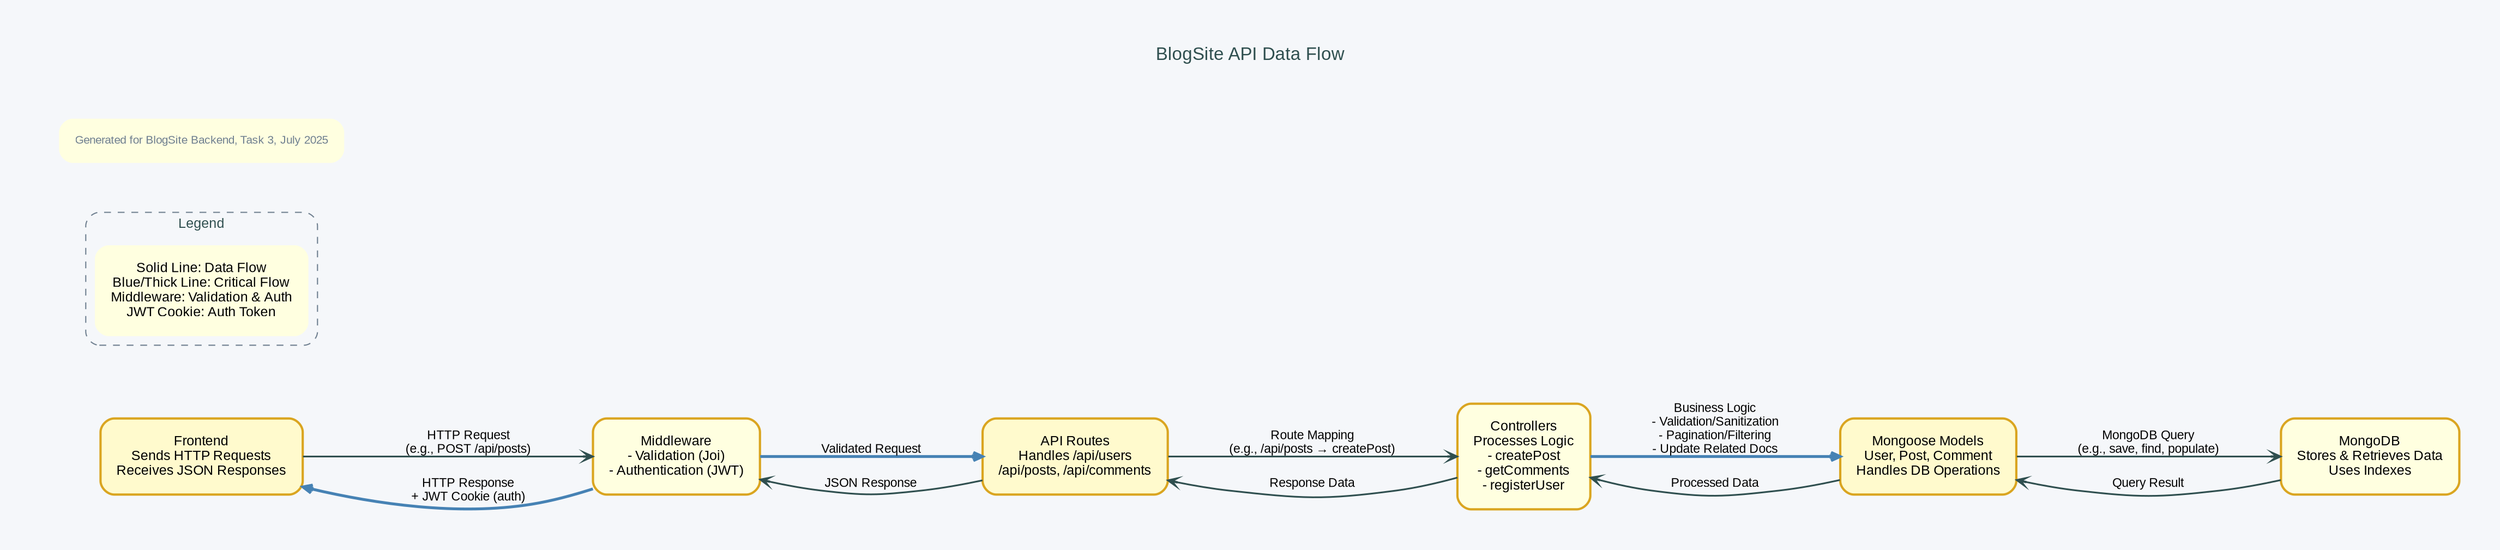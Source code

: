 digraph BlogSite_DataFlow {
  rankdir=LR;
  graph [bgcolor="#F5F7FA", splines=spline, pad=0.5, nodesep=1.0, ranksep=1.5];
  node [shape=box, style="filled,rounded", fillcolor="#FFFFE0", color="#DAA520", penwidth=2, fontname="Arial", fontsize=12, margin=0.2];
  edge [color="#2F4F4F", fontname="Arial", fontsize=11, arrowsize=0.8, penwidth=1.5, splines=spline];

  // Title
  labelloc="t";
  label="BlogSite API Data Flow";
  fontsize=16;
  fontname="Arial";
  fontcolor="#2F4F4F";

  // Components
  Frontend [label="Frontend\nSends HTTP Requests\nReceives JSON Responses", fillcolor="#FFFACD"];
  Middleware [label="Middleware\n- Validation (Joi)\n- Authentication (JWT)", fillcolor="#FFFFE0"];
  API_Routes [label="API Routes\nHandles /api/users\n/api/posts, /api/comments", fillcolor="#FFFACD"];
  Controllers [label="Controllers\nProcesses Logic\n- createPost\n- getComments\n- registerUser", fillcolor="#FFFFE0"];
  Models [label="Mongoose Models\nUser, Post, Comment\nHandles DB Operations", fillcolor="#FFFACD"];
  MongoDB [label="MongoDB\nStores & Retrieves Data\nUses Indexes", fillcolor="#FFFFE0"];

  // Data Flow
  Frontend -> Middleware [label="HTTP Request\n(e.g., POST /api/posts)", style=solid, color="#2F4F4F", arrowhead=vee];
  Middleware -> API_Routes [label="Validated Request", style=solid, color="#4682B4", penwidth=2.5, arrowhead=vee];
  API_Routes -> Controllers [label="Route Mapping\n(e.g., /api/posts → createPost)", style=solid, color="#2F4F4F", arrowhead=vee];
  Controllers -> Models [label="Business Logic\n- Validation/Sanitization\n- Pagination/Filtering\n- Update Related Docs", style=solid, color="#4682B4", penwidth=2.5, arrowhead=vee];
  Models -> MongoDB [label="MongoDB Query\n(e.g., save, find, populate)", style=solid, color="#2F4F4F", arrowhead=vee];
  MongoDB -> Models [label="Query Result", style=solid, color="#2F4F4F", arrowhead=vee];
  Models -> Controllers [label="Processed Data", style=solid, color="#2F4F4F", arrowhead=vee];
  Controllers -> API_Routes [label="Response Data", style=solid, color="#2F4F4F", arrowhead=vee];
  API_Routes -> Middleware [label="JSON Response", style=solid, color="#2F4F4F", arrowhead=vee];
  Middleware -> Frontend [label="HTTP Response\n+ JWT Cookie (auth)", style=solid, color="#4682B4", penwidth=2.5, arrowhead=vee];

  // Legend
  subgraph cluster_legend {
    label="Legend";
    fontsize=12;
    fontname="Arial";
    style="dashed,rounded";
    color="#708090";
    fillcolor="#F0F8FF";
    Legend [shape=plaintext, label="Solid Line: Data Flow\nBlue/Thick Line: Critical Flow\nMiddleware: Validation & Auth\nJWT Cookie: Auth Token"];
  }

  // Footer Note
  subgraph cluster_footer {
    style=invis;
    Footer [shape=plaintext, label="Generated for BlogSite Backend, Task 3, July 2025", fontsize=10, fontcolor="#708090"];
  }
}